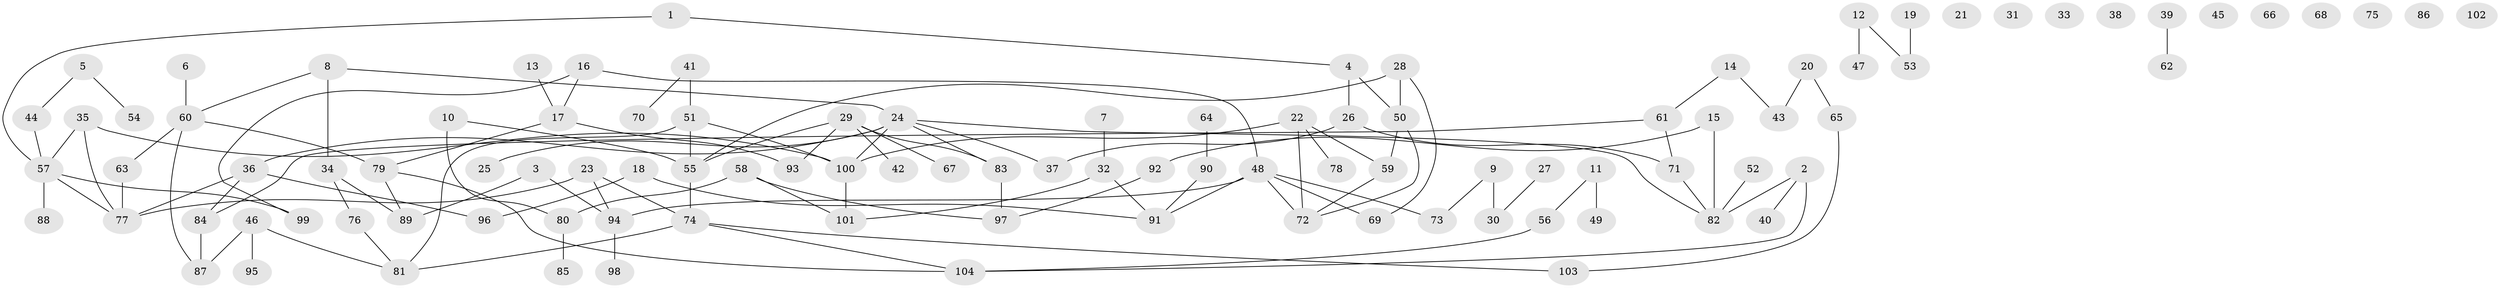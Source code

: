 // Generated by graph-tools (version 1.1) at 2025/13/03/09/25 04:13:10]
// undirected, 104 vertices, 122 edges
graph export_dot {
graph [start="1"]
  node [color=gray90,style=filled];
  1;
  2;
  3;
  4;
  5;
  6;
  7;
  8;
  9;
  10;
  11;
  12;
  13;
  14;
  15;
  16;
  17;
  18;
  19;
  20;
  21;
  22;
  23;
  24;
  25;
  26;
  27;
  28;
  29;
  30;
  31;
  32;
  33;
  34;
  35;
  36;
  37;
  38;
  39;
  40;
  41;
  42;
  43;
  44;
  45;
  46;
  47;
  48;
  49;
  50;
  51;
  52;
  53;
  54;
  55;
  56;
  57;
  58;
  59;
  60;
  61;
  62;
  63;
  64;
  65;
  66;
  67;
  68;
  69;
  70;
  71;
  72;
  73;
  74;
  75;
  76;
  77;
  78;
  79;
  80;
  81;
  82;
  83;
  84;
  85;
  86;
  87;
  88;
  89;
  90;
  91;
  92;
  93;
  94;
  95;
  96;
  97;
  98;
  99;
  100;
  101;
  102;
  103;
  104;
  1 -- 4;
  1 -- 57;
  2 -- 40;
  2 -- 82;
  2 -- 104;
  3 -- 89;
  3 -- 94;
  4 -- 26;
  4 -- 50;
  5 -- 44;
  5 -- 54;
  6 -- 60;
  7 -- 32;
  8 -- 24;
  8 -- 34;
  8 -- 60;
  9 -- 30;
  9 -- 73;
  10 -- 55;
  10 -- 80;
  11 -- 49;
  11 -- 56;
  12 -- 47;
  12 -- 53;
  13 -- 17;
  14 -- 43;
  14 -- 61;
  15 -- 82;
  15 -- 92;
  16 -- 17;
  16 -- 48;
  16 -- 99;
  17 -- 79;
  17 -- 93;
  18 -- 91;
  18 -- 96;
  19 -- 53;
  20 -- 43;
  20 -- 65;
  22 -- 59;
  22 -- 72;
  22 -- 78;
  22 -- 100;
  23 -- 74;
  23 -- 77;
  23 -- 94;
  24 -- 25;
  24 -- 36;
  24 -- 37;
  24 -- 82;
  24 -- 83;
  24 -- 100;
  26 -- 37;
  26 -- 71;
  27 -- 30;
  28 -- 50;
  28 -- 55;
  28 -- 69;
  29 -- 42;
  29 -- 55;
  29 -- 67;
  29 -- 83;
  29 -- 93;
  32 -- 91;
  32 -- 101;
  34 -- 76;
  34 -- 89;
  35 -- 57;
  35 -- 77;
  35 -- 100;
  36 -- 77;
  36 -- 84;
  36 -- 96;
  39 -- 62;
  41 -- 51;
  41 -- 70;
  44 -- 57;
  46 -- 81;
  46 -- 87;
  46 -- 95;
  48 -- 69;
  48 -- 72;
  48 -- 73;
  48 -- 91;
  48 -- 94;
  50 -- 59;
  50 -- 72;
  51 -- 55;
  51 -- 81;
  51 -- 100;
  52 -- 82;
  55 -- 74;
  56 -- 104;
  57 -- 77;
  57 -- 88;
  57 -- 99;
  58 -- 80;
  58 -- 97;
  58 -- 101;
  59 -- 72;
  60 -- 63;
  60 -- 79;
  60 -- 87;
  61 -- 71;
  61 -- 84;
  63 -- 77;
  64 -- 90;
  65 -- 103;
  71 -- 82;
  74 -- 81;
  74 -- 103;
  74 -- 104;
  76 -- 81;
  79 -- 89;
  79 -- 104;
  80 -- 85;
  83 -- 97;
  84 -- 87;
  90 -- 91;
  92 -- 97;
  94 -- 98;
  100 -- 101;
}
